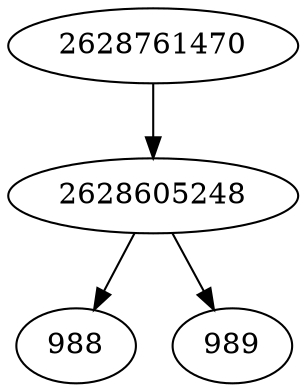 strict digraph  {
2628605248;
988;
989;
2628761470;
2628605248 -> 988;
2628605248 -> 989;
2628761470 -> 2628605248;
}
